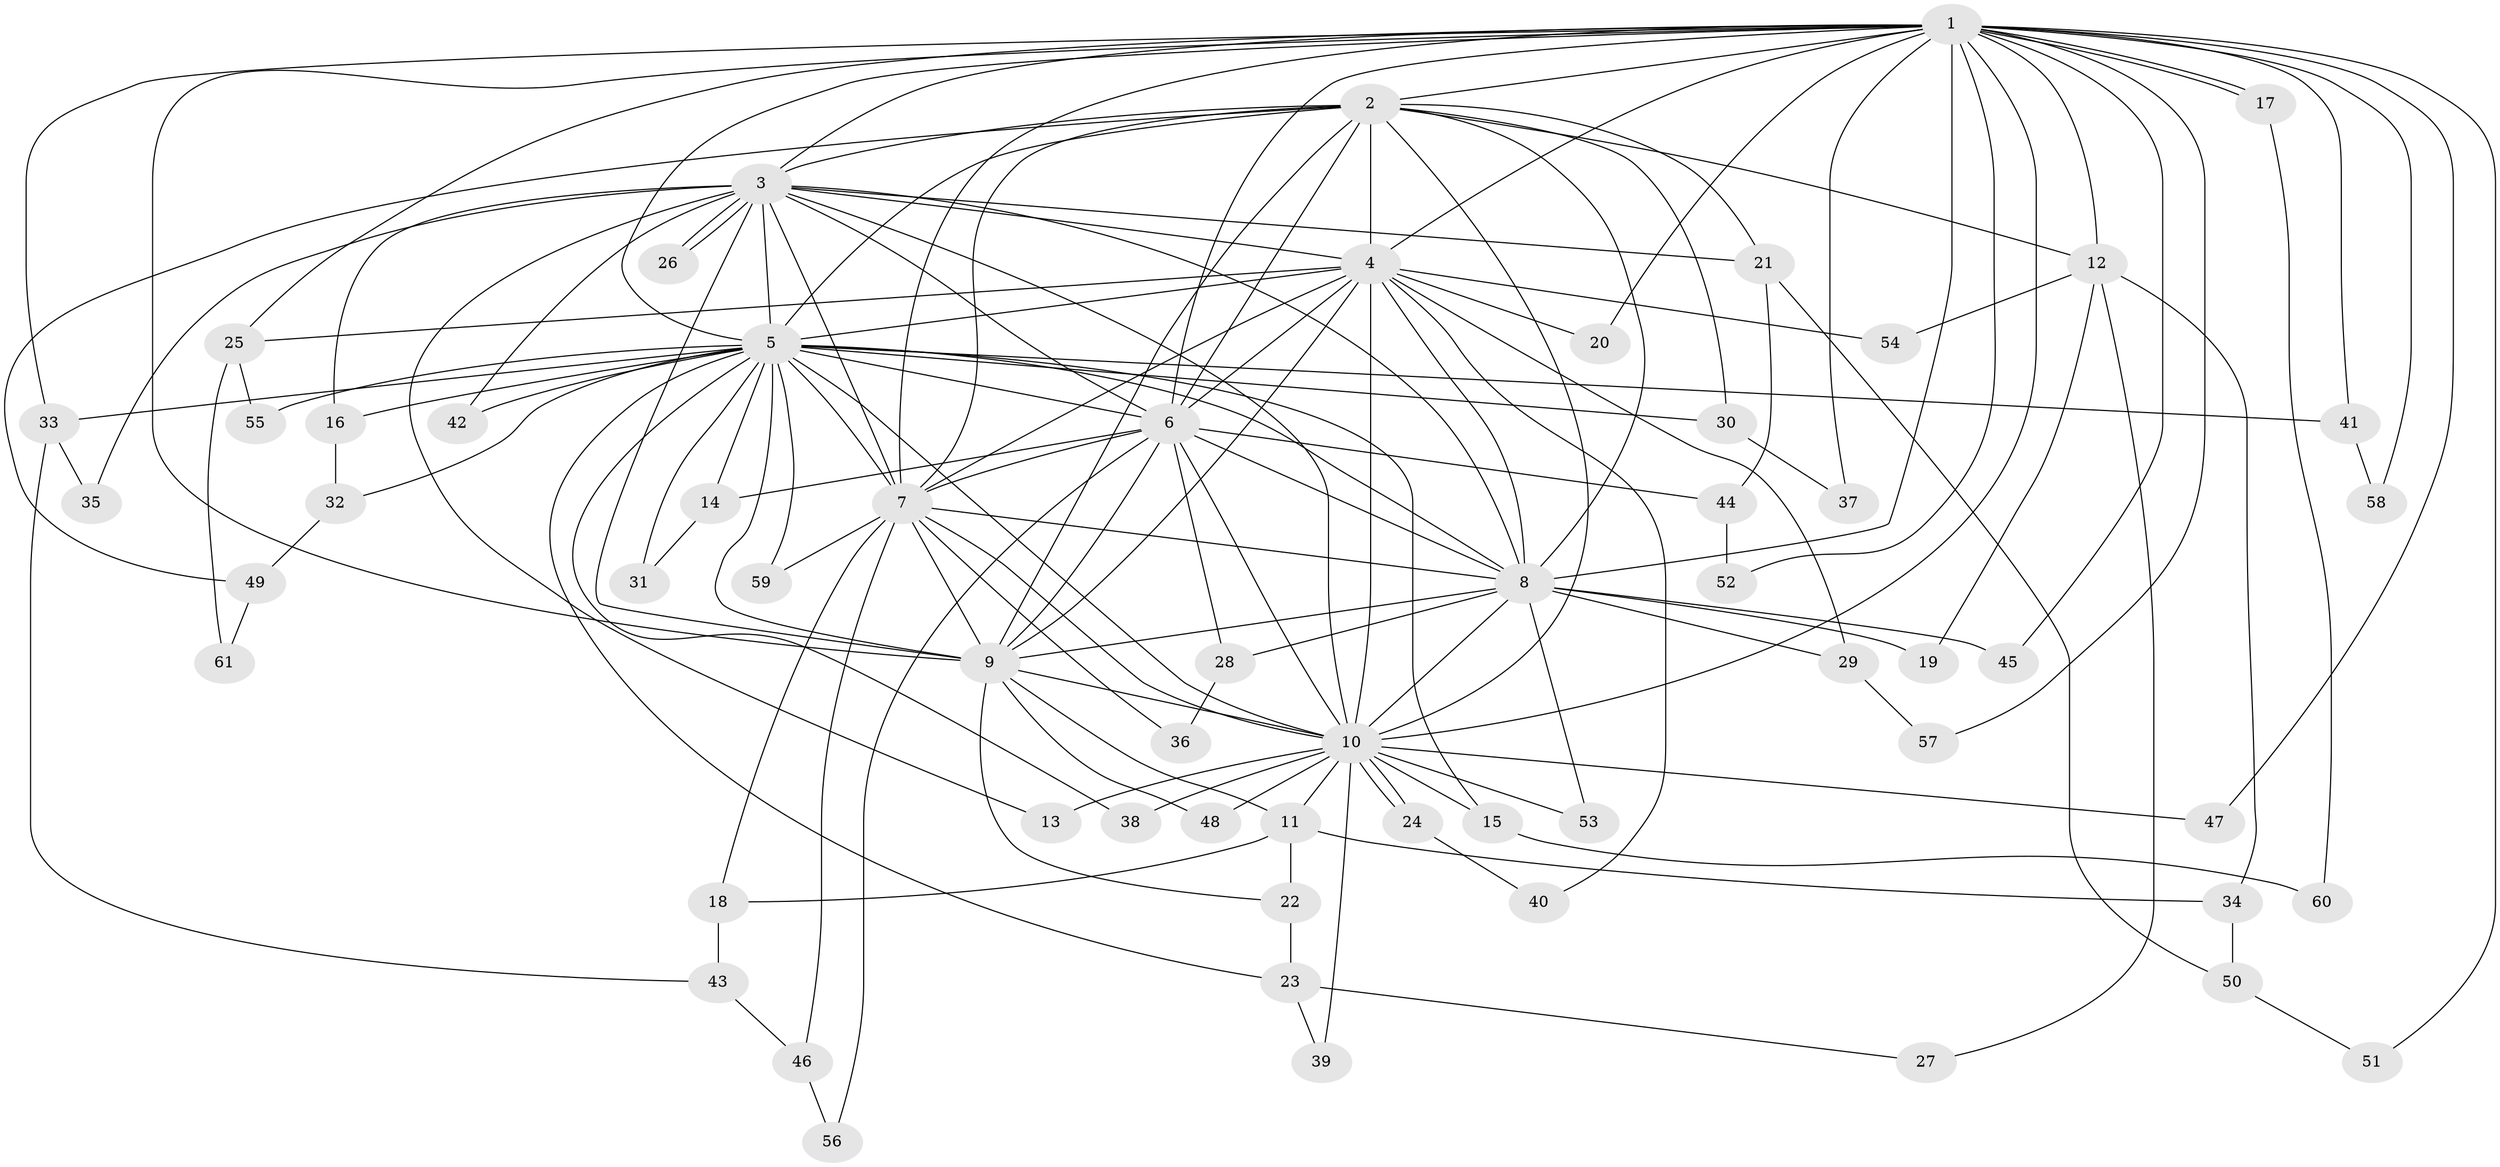 // coarse degree distribution, {10: 0.023809523809523808, 8: 0.023809523809523808, 22: 0.023809523809523808, 1: 0.09523809523809523, 2: 0.5, 5: 0.047619047619047616, 4: 0.047619047619047616, 3: 0.19047619047619047, 11: 0.023809523809523808, 15: 0.023809523809523808}
// Generated by graph-tools (version 1.1) at 2025/46/03/04/25 21:46:37]
// undirected, 61 vertices, 147 edges
graph export_dot {
graph [start="1"]
  node [color=gray90,style=filled];
  1;
  2;
  3;
  4;
  5;
  6;
  7;
  8;
  9;
  10;
  11;
  12;
  13;
  14;
  15;
  16;
  17;
  18;
  19;
  20;
  21;
  22;
  23;
  24;
  25;
  26;
  27;
  28;
  29;
  30;
  31;
  32;
  33;
  34;
  35;
  36;
  37;
  38;
  39;
  40;
  41;
  42;
  43;
  44;
  45;
  46;
  47;
  48;
  49;
  50;
  51;
  52;
  53;
  54;
  55;
  56;
  57;
  58;
  59;
  60;
  61;
  1 -- 2;
  1 -- 3;
  1 -- 4;
  1 -- 5;
  1 -- 6;
  1 -- 7;
  1 -- 8;
  1 -- 9;
  1 -- 10;
  1 -- 12;
  1 -- 17;
  1 -- 17;
  1 -- 20;
  1 -- 25;
  1 -- 33;
  1 -- 37;
  1 -- 41;
  1 -- 45;
  1 -- 47;
  1 -- 51;
  1 -- 52;
  1 -- 57;
  1 -- 58;
  2 -- 3;
  2 -- 4;
  2 -- 5;
  2 -- 6;
  2 -- 7;
  2 -- 8;
  2 -- 9;
  2 -- 10;
  2 -- 12;
  2 -- 21;
  2 -- 30;
  2 -- 49;
  3 -- 4;
  3 -- 5;
  3 -- 6;
  3 -- 7;
  3 -- 8;
  3 -- 9;
  3 -- 10;
  3 -- 13;
  3 -- 16;
  3 -- 21;
  3 -- 26;
  3 -- 26;
  3 -- 35;
  3 -- 42;
  4 -- 5;
  4 -- 6;
  4 -- 7;
  4 -- 8;
  4 -- 9;
  4 -- 10;
  4 -- 20;
  4 -- 25;
  4 -- 29;
  4 -- 40;
  4 -- 54;
  5 -- 6;
  5 -- 7;
  5 -- 8;
  5 -- 9;
  5 -- 10;
  5 -- 14;
  5 -- 15;
  5 -- 16;
  5 -- 23;
  5 -- 30;
  5 -- 31;
  5 -- 32;
  5 -- 33;
  5 -- 38;
  5 -- 41;
  5 -- 42;
  5 -- 55;
  5 -- 59;
  6 -- 7;
  6 -- 8;
  6 -- 9;
  6 -- 10;
  6 -- 14;
  6 -- 28;
  6 -- 44;
  6 -- 56;
  7 -- 8;
  7 -- 9;
  7 -- 10;
  7 -- 18;
  7 -- 36;
  7 -- 46;
  7 -- 59;
  8 -- 9;
  8 -- 10;
  8 -- 19;
  8 -- 28;
  8 -- 29;
  8 -- 45;
  8 -- 53;
  9 -- 10;
  9 -- 11;
  9 -- 22;
  9 -- 48;
  10 -- 11;
  10 -- 13;
  10 -- 15;
  10 -- 24;
  10 -- 24;
  10 -- 38;
  10 -- 39;
  10 -- 47;
  10 -- 48;
  10 -- 53;
  11 -- 18;
  11 -- 22;
  11 -- 34;
  12 -- 19;
  12 -- 27;
  12 -- 34;
  12 -- 54;
  14 -- 31;
  15 -- 60;
  16 -- 32;
  17 -- 60;
  18 -- 43;
  21 -- 44;
  21 -- 50;
  22 -- 23;
  23 -- 27;
  23 -- 39;
  24 -- 40;
  25 -- 55;
  25 -- 61;
  28 -- 36;
  29 -- 57;
  30 -- 37;
  32 -- 49;
  33 -- 35;
  33 -- 43;
  34 -- 50;
  41 -- 58;
  43 -- 46;
  44 -- 52;
  46 -- 56;
  49 -- 61;
  50 -- 51;
}
